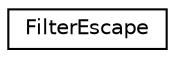 digraph "类继承关系图"
{
 // INTERACTIVE_SVG=YES
 // LATEX_PDF_SIZE
  edge [fontname="Helvetica",fontsize="10",labelfontname="Helvetica",labelfontsize="10"];
  node [fontname="Helvetica",fontsize="10",shape=record];
  rankdir="LR";
  Node0 [label="FilterEscape",height=0.2,width=0.4,color="black", fillcolor="white", style="filled",URL="$d3/d38/class_filter_escape.html",tooltip="The implementation of the \"e\" filter"];
}

